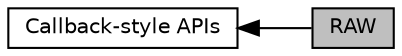 digraph "RAW"
{
  edge [fontname="Helvetica",fontsize="10",labelfontname="Helvetica",labelfontsize="10"];
  node [fontname="Helvetica",fontsize="10",shape=box];
  rankdir=LR;
  Node2 [label="Callback-style APIs",height=0.2,width=0.4,color="black", fillcolor="white", style="filled",URL="$group__lwip__opts__callback.html",tooltip=" "];
  Node1 [label="RAW",height=0.2,width=0.4,color="black", fillcolor="grey75", style="filled", fontcolor="black",tooltip=" "];
  Node2->Node1 [shape=plaintext, dir="back", style="solid"];
}
